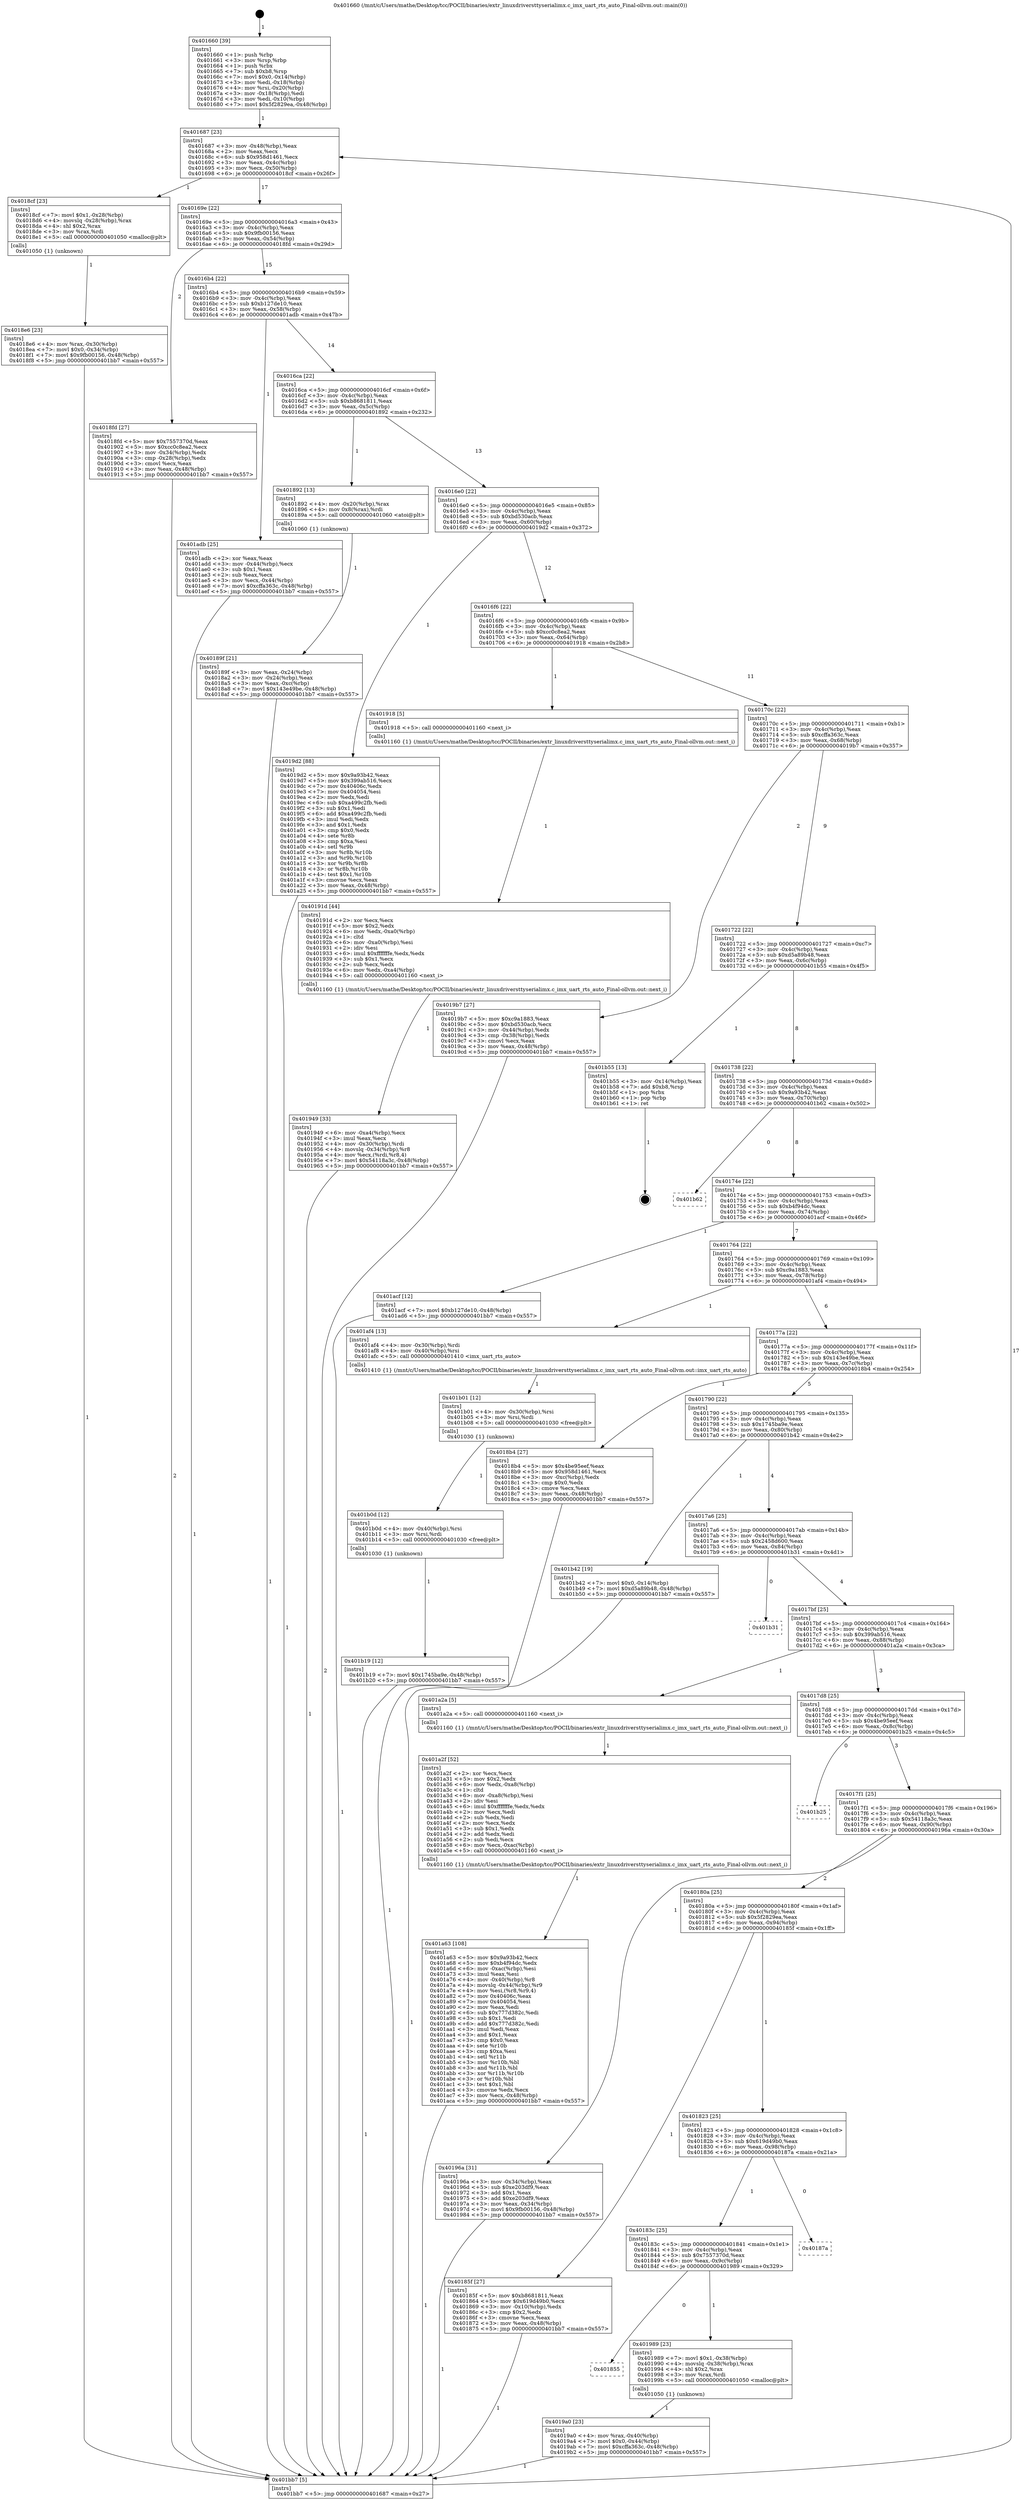 digraph "0x401660" {
  label = "0x401660 (/mnt/c/Users/mathe/Desktop/tcc/POCII/binaries/extr_linuxdriversttyserialimx.c_imx_uart_rts_auto_Final-ollvm.out::main(0))"
  labelloc = "t"
  node[shape=record]

  Entry [label="",width=0.3,height=0.3,shape=circle,fillcolor=black,style=filled]
  "0x401687" [label="{
     0x401687 [23]\l
     | [instrs]\l
     &nbsp;&nbsp;0x401687 \<+3\>: mov -0x48(%rbp),%eax\l
     &nbsp;&nbsp;0x40168a \<+2\>: mov %eax,%ecx\l
     &nbsp;&nbsp;0x40168c \<+6\>: sub $0x958d1461,%ecx\l
     &nbsp;&nbsp;0x401692 \<+3\>: mov %eax,-0x4c(%rbp)\l
     &nbsp;&nbsp;0x401695 \<+3\>: mov %ecx,-0x50(%rbp)\l
     &nbsp;&nbsp;0x401698 \<+6\>: je 00000000004018cf \<main+0x26f\>\l
  }"]
  "0x4018cf" [label="{
     0x4018cf [23]\l
     | [instrs]\l
     &nbsp;&nbsp;0x4018cf \<+7\>: movl $0x1,-0x28(%rbp)\l
     &nbsp;&nbsp;0x4018d6 \<+4\>: movslq -0x28(%rbp),%rax\l
     &nbsp;&nbsp;0x4018da \<+4\>: shl $0x2,%rax\l
     &nbsp;&nbsp;0x4018de \<+3\>: mov %rax,%rdi\l
     &nbsp;&nbsp;0x4018e1 \<+5\>: call 0000000000401050 \<malloc@plt\>\l
     | [calls]\l
     &nbsp;&nbsp;0x401050 \{1\} (unknown)\l
  }"]
  "0x40169e" [label="{
     0x40169e [22]\l
     | [instrs]\l
     &nbsp;&nbsp;0x40169e \<+5\>: jmp 00000000004016a3 \<main+0x43\>\l
     &nbsp;&nbsp;0x4016a3 \<+3\>: mov -0x4c(%rbp),%eax\l
     &nbsp;&nbsp;0x4016a6 \<+5\>: sub $0x9fb00156,%eax\l
     &nbsp;&nbsp;0x4016ab \<+3\>: mov %eax,-0x54(%rbp)\l
     &nbsp;&nbsp;0x4016ae \<+6\>: je 00000000004018fd \<main+0x29d\>\l
  }"]
  Exit [label="",width=0.3,height=0.3,shape=circle,fillcolor=black,style=filled,peripheries=2]
  "0x4018fd" [label="{
     0x4018fd [27]\l
     | [instrs]\l
     &nbsp;&nbsp;0x4018fd \<+5\>: mov $0x7557370d,%eax\l
     &nbsp;&nbsp;0x401902 \<+5\>: mov $0xcc0c8ea2,%ecx\l
     &nbsp;&nbsp;0x401907 \<+3\>: mov -0x34(%rbp),%edx\l
     &nbsp;&nbsp;0x40190a \<+3\>: cmp -0x28(%rbp),%edx\l
     &nbsp;&nbsp;0x40190d \<+3\>: cmovl %ecx,%eax\l
     &nbsp;&nbsp;0x401910 \<+3\>: mov %eax,-0x48(%rbp)\l
     &nbsp;&nbsp;0x401913 \<+5\>: jmp 0000000000401bb7 \<main+0x557\>\l
  }"]
  "0x4016b4" [label="{
     0x4016b4 [22]\l
     | [instrs]\l
     &nbsp;&nbsp;0x4016b4 \<+5\>: jmp 00000000004016b9 \<main+0x59\>\l
     &nbsp;&nbsp;0x4016b9 \<+3\>: mov -0x4c(%rbp),%eax\l
     &nbsp;&nbsp;0x4016bc \<+5\>: sub $0xb127de10,%eax\l
     &nbsp;&nbsp;0x4016c1 \<+3\>: mov %eax,-0x58(%rbp)\l
     &nbsp;&nbsp;0x4016c4 \<+6\>: je 0000000000401adb \<main+0x47b\>\l
  }"]
  "0x401b19" [label="{
     0x401b19 [12]\l
     | [instrs]\l
     &nbsp;&nbsp;0x401b19 \<+7\>: movl $0x1745ba9e,-0x48(%rbp)\l
     &nbsp;&nbsp;0x401b20 \<+5\>: jmp 0000000000401bb7 \<main+0x557\>\l
  }"]
  "0x401adb" [label="{
     0x401adb [25]\l
     | [instrs]\l
     &nbsp;&nbsp;0x401adb \<+2\>: xor %eax,%eax\l
     &nbsp;&nbsp;0x401add \<+3\>: mov -0x44(%rbp),%ecx\l
     &nbsp;&nbsp;0x401ae0 \<+3\>: sub $0x1,%eax\l
     &nbsp;&nbsp;0x401ae3 \<+2\>: sub %eax,%ecx\l
     &nbsp;&nbsp;0x401ae5 \<+3\>: mov %ecx,-0x44(%rbp)\l
     &nbsp;&nbsp;0x401ae8 \<+7\>: movl $0xcffa363c,-0x48(%rbp)\l
     &nbsp;&nbsp;0x401aef \<+5\>: jmp 0000000000401bb7 \<main+0x557\>\l
  }"]
  "0x4016ca" [label="{
     0x4016ca [22]\l
     | [instrs]\l
     &nbsp;&nbsp;0x4016ca \<+5\>: jmp 00000000004016cf \<main+0x6f\>\l
     &nbsp;&nbsp;0x4016cf \<+3\>: mov -0x4c(%rbp),%eax\l
     &nbsp;&nbsp;0x4016d2 \<+5\>: sub $0xb8681811,%eax\l
     &nbsp;&nbsp;0x4016d7 \<+3\>: mov %eax,-0x5c(%rbp)\l
     &nbsp;&nbsp;0x4016da \<+6\>: je 0000000000401892 \<main+0x232\>\l
  }"]
  "0x401b0d" [label="{
     0x401b0d [12]\l
     | [instrs]\l
     &nbsp;&nbsp;0x401b0d \<+4\>: mov -0x40(%rbp),%rsi\l
     &nbsp;&nbsp;0x401b11 \<+3\>: mov %rsi,%rdi\l
     &nbsp;&nbsp;0x401b14 \<+5\>: call 0000000000401030 \<free@plt\>\l
     | [calls]\l
     &nbsp;&nbsp;0x401030 \{1\} (unknown)\l
  }"]
  "0x401892" [label="{
     0x401892 [13]\l
     | [instrs]\l
     &nbsp;&nbsp;0x401892 \<+4\>: mov -0x20(%rbp),%rax\l
     &nbsp;&nbsp;0x401896 \<+4\>: mov 0x8(%rax),%rdi\l
     &nbsp;&nbsp;0x40189a \<+5\>: call 0000000000401060 \<atoi@plt\>\l
     | [calls]\l
     &nbsp;&nbsp;0x401060 \{1\} (unknown)\l
  }"]
  "0x4016e0" [label="{
     0x4016e0 [22]\l
     | [instrs]\l
     &nbsp;&nbsp;0x4016e0 \<+5\>: jmp 00000000004016e5 \<main+0x85\>\l
     &nbsp;&nbsp;0x4016e5 \<+3\>: mov -0x4c(%rbp),%eax\l
     &nbsp;&nbsp;0x4016e8 \<+5\>: sub $0xbd530acb,%eax\l
     &nbsp;&nbsp;0x4016ed \<+3\>: mov %eax,-0x60(%rbp)\l
     &nbsp;&nbsp;0x4016f0 \<+6\>: je 00000000004019d2 \<main+0x372\>\l
  }"]
  "0x401b01" [label="{
     0x401b01 [12]\l
     | [instrs]\l
     &nbsp;&nbsp;0x401b01 \<+4\>: mov -0x30(%rbp),%rsi\l
     &nbsp;&nbsp;0x401b05 \<+3\>: mov %rsi,%rdi\l
     &nbsp;&nbsp;0x401b08 \<+5\>: call 0000000000401030 \<free@plt\>\l
     | [calls]\l
     &nbsp;&nbsp;0x401030 \{1\} (unknown)\l
  }"]
  "0x4019d2" [label="{
     0x4019d2 [88]\l
     | [instrs]\l
     &nbsp;&nbsp;0x4019d2 \<+5\>: mov $0x9a93b42,%eax\l
     &nbsp;&nbsp;0x4019d7 \<+5\>: mov $0x399ab516,%ecx\l
     &nbsp;&nbsp;0x4019dc \<+7\>: mov 0x40406c,%edx\l
     &nbsp;&nbsp;0x4019e3 \<+7\>: mov 0x404054,%esi\l
     &nbsp;&nbsp;0x4019ea \<+2\>: mov %edx,%edi\l
     &nbsp;&nbsp;0x4019ec \<+6\>: sub $0xa499c2fb,%edi\l
     &nbsp;&nbsp;0x4019f2 \<+3\>: sub $0x1,%edi\l
     &nbsp;&nbsp;0x4019f5 \<+6\>: add $0xa499c2fb,%edi\l
     &nbsp;&nbsp;0x4019fb \<+3\>: imul %edi,%edx\l
     &nbsp;&nbsp;0x4019fe \<+3\>: and $0x1,%edx\l
     &nbsp;&nbsp;0x401a01 \<+3\>: cmp $0x0,%edx\l
     &nbsp;&nbsp;0x401a04 \<+4\>: sete %r8b\l
     &nbsp;&nbsp;0x401a08 \<+3\>: cmp $0xa,%esi\l
     &nbsp;&nbsp;0x401a0b \<+4\>: setl %r9b\l
     &nbsp;&nbsp;0x401a0f \<+3\>: mov %r8b,%r10b\l
     &nbsp;&nbsp;0x401a12 \<+3\>: and %r9b,%r10b\l
     &nbsp;&nbsp;0x401a15 \<+3\>: xor %r9b,%r8b\l
     &nbsp;&nbsp;0x401a18 \<+3\>: or %r8b,%r10b\l
     &nbsp;&nbsp;0x401a1b \<+4\>: test $0x1,%r10b\l
     &nbsp;&nbsp;0x401a1f \<+3\>: cmovne %ecx,%eax\l
     &nbsp;&nbsp;0x401a22 \<+3\>: mov %eax,-0x48(%rbp)\l
     &nbsp;&nbsp;0x401a25 \<+5\>: jmp 0000000000401bb7 \<main+0x557\>\l
  }"]
  "0x4016f6" [label="{
     0x4016f6 [22]\l
     | [instrs]\l
     &nbsp;&nbsp;0x4016f6 \<+5\>: jmp 00000000004016fb \<main+0x9b\>\l
     &nbsp;&nbsp;0x4016fb \<+3\>: mov -0x4c(%rbp),%eax\l
     &nbsp;&nbsp;0x4016fe \<+5\>: sub $0xcc0c8ea2,%eax\l
     &nbsp;&nbsp;0x401703 \<+3\>: mov %eax,-0x64(%rbp)\l
     &nbsp;&nbsp;0x401706 \<+6\>: je 0000000000401918 \<main+0x2b8\>\l
  }"]
  "0x401a63" [label="{
     0x401a63 [108]\l
     | [instrs]\l
     &nbsp;&nbsp;0x401a63 \<+5\>: mov $0x9a93b42,%ecx\l
     &nbsp;&nbsp;0x401a68 \<+5\>: mov $0xb4f94dc,%edx\l
     &nbsp;&nbsp;0x401a6d \<+6\>: mov -0xac(%rbp),%esi\l
     &nbsp;&nbsp;0x401a73 \<+3\>: imul %eax,%esi\l
     &nbsp;&nbsp;0x401a76 \<+4\>: mov -0x40(%rbp),%r8\l
     &nbsp;&nbsp;0x401a7a \<+4\>: movslq -0x44(%rbp),%r9\l
     &nbsp;&nbsp;0x401a7e \<+4\>: mov %esi,(%r8,%r9,4)\l
     &nbsp;&nbsp;0x401a82 \<+7\>: mov 0x40406c,%eax\l
     &nbsp;&nbsp;0x401a89 \<+7\>: mov 0x404054,%esi\l
     &nbsp;&nbsp;0x401a90 \<+2\>: mov %eax,%edi\l
     &nbsp;&nbsp;0x401a92 \<+6\>: sub $0x777d382c,%edi\l
     &nbsp;&nbsp;0x401a98 \<+3\>: sub $0x1,%edi\l
     &nbsp;&nbsp;0x401a9b \<+6\>: add $0x777d382c,%edi\l
     &nbsp;&nbsp;0x401aa1 \<+3\>: imul %edi,%eax\l
     &nbsp;&nbsp;0x401aa4 \<+3\>: and $0x1,%eax\l
     &nbsp;&nbsp;0x401aa7 \<+3\>: cmp $0x0,%eax\l
     &nbsp;&nbsp;0x401aaa \<+4\>: sete %r10b\l
     &nbsp;&nbsp;0x401aae \<+3\>: cmp $0xa,%esi\l
     &nbsp;&nbsp;0x401ab1 \<+4\>: setl %r11b\l
     &nbsp;&nbsp;0x401ab5 \<+3\>: mov %r10b,%bl\l
     &nbsp;&nbsp;0x401ab8 \<+3\>: and %r11b,%bl\l
     &nbsp;&nbsp;0x401abb \<+3\>: xor %r11b,%r10b\l
     &nbsp;&nbsp;0x401abe \<+3\>: or %r10b,%bl\l
     &nbsp;&nbsp;0x401ac1 \<+3\>: test $0x1,%bl\l
     &nbsp;&nbsp;0x401ac4 \<+3\>: cmovne %edx,%ecx\l
     &nbsp;&nbsp;0x401ac7 \<+3\>: mov %ecx,-0x48(%rbp)\l
     &nbsp;&nbsp;0x401aca \<+5\>: jmp 0000000000401bb7 \<main+0x557\>\l
  }"]
  "0x401918" [label="{
     0x401918 [5]\l
     | [instrs]\l
     &nbsp;&nbsp;0x401918 \<+5\>: call 0000000000401160 \<next_i\>\l
     | [calls]\l
     &nbsp;&nbsp;0x401160 \{1\} (/mnt/c/Users/mathe/Desktop/tcc/POCII/binaries/extr_linuxdriversttyserialimx.c_imx_uart_rts_auto_Final-ollvm.out::next_i)\l
  }"]
  "0x40170c" [label="{
     0x40170c [22]\l
     | [instrs]\l
     &nbsp;&nbsp;0x40170c \<+5\>: jmp 0000000000401711 \<main+0xb1\>\l
     &nbsp;&nbsp;0x401711 \<+3\>: mov -0x4c(%rbp),%eax\l
     &nbsp;&nbsp;0x401714 \<+5\>: sub $0xcffa363c,%eax\l
     &nbsp;&nbsp;0x401719 \<+3\>: mov %eax,-0x68(%rbp)\l
     &nbsp;&nbsp;0x40171c \<+6\>: je 00000000004019b7 \<main+0x357\>\l
  }"]
  "0x401a2f" [label="{
     0x401a2f [52]\l
     | [instrs]\l
     &nbsp;&nbsp;0x401a2f \<+2\>: xor %ecx,%ecx\l
     &nbsp;&nbsp;0x401a31 \<+5\>: mov $0x2,%edx\l
     &nbsp;&nbsp;0x401a36 \<+6\>: mov %edx,-0xa8(%rbp)\l
     &nbsp;&nbsp;0x401a3c \<+1\>: cltd\l
     &nbsp;&nbsp;0x401a3d \<+6\>: mov -0xa8(%rbp),%esi\l
     &nbsp;&nbsp;0x401a43 \<+2\>: idiv %esi\l
     &nbsp;&nbsp;0x401a45 \<+6\>: imul $0xfffffffe,%edx,%edx\l
     &nbsp;&nbsp;0x401a4b \<+2\>: mov %ecx,%edi\l
     &nbsp;&nbsp;0x401a4d \<+2\>: sub %edx,%edi\l
     &nbsp;&nbsp;0x401a4f \<+2\>: mov %ecx,%edx\l
     &nbsp;&nbsp;0x401a51 \<+3\>: sub $0x1,%edx\l
     &nbsp;&nbsp;0x401a54 \<+2\>: add %edx,%edi\l
     &nbsp;&nbsp;0x401a56 \<+2\>: sub %edi,%ecx\l
     &nbsp;&nbsp;0x401a58 \<+6\>: mov %ecx,-0xac(%rbp)\l
     &nbsp;&nbsp;0x401a5e \<+5\>: call 0000000000401160 \<next_i\>\l
     | [calls]\l
     &nbsp;&nbsp;0x401160 \{1\} (/mnt/c/Users/mathe/Desktop/tcc/POCII/binaries/extr_linuxdriversttyserialimx.c_imx_uart_rts_auto_Final-ollvm.out::next_i)\l
  }"]
  "0x4019b7" [label="{
     0x4019b7 [27]\l
     | [instrs]\l
     &nbsp;&nbsp;0x4019b7 \<+5\>: mov $0xc9a1883,%eax\l
     &nbsp;&nbsp;0x4019bc \<+5\>: mov $0xbd530acb,%ecx\l
     &nbsp;&nbsp;0x4019c1 \<+3\>: mov -0x44(%rbp),%edx\l
     &nbsp;&nbsp;0x4019c4 \<+3\>: cmp -0x38(%rbp),%edx\l
     &nbsp;&nbsp;0x4019c7 \<+3\>: cmovl %ecx,%eax\l
     &nbsp;&nbsp;0x4019ca \<+3\>: mov %eax,-0x48(%rbp)\l
     &nbsp;&nbsp;0x4019cd \<+5\>: jmp 0000000000401bb7 \<main+0x557\>\l
  }"]
  "0x401722" [label="{
     0x401722 [22]\l
     | [instrs]\l
     &nbsp;&nbsp;0x401722 \<+5\>: jmp 0000000000401727 \<main+0xc7\>\l
     &nbsp;&nbsp;0x401727 \<+3\>: mov -0x4c(%rbp),%eax\l
     &nbsp;&nbsp;0x40172a \<+5\>: sub $0xd5a89b48,%eax\l
     &nbsp;&nbsp;0x40172f \<+3\>: mov %eax,-0x6c(%rbp)\l
     &nbsp;&nbsp;0x401732 \<+6\>: je 0000000000401b55 \<main+0x4f5\>\l
  }"]
  "0x4019a0" [label="{
     0x4019a0 [23]\l
     | [instrs]\l
     &nbsp;&nbsp;0x4019a0 \<+4\>: mov %rax,-0x40(%rbp)\l
     &nbsp;&nbsp;0x4019a4 \<+7\>: movl $0x0,-0x44(%rbp)\l
     &nbsp;&nbsp;0x4019ab \<+7\>: movl $0xcffa363c,-0x48(%rbp)\l
     &nbsp;&nbsp;0x4019b2 \<+5\>: jmp 0000000000401bb7 \<main+0x557\>\l
  }"]
  "0x401b55" [label="{
     0x401b55 [13]\l
     | [instrs]\l
     &nbsp;&nbsp;0x401b55 \<+3\>: mov -0x14(%rbp),%eax\l
     &nbsp;&nbsp;0x401b58 \<+7\>: add $0xb8,%rsp\l
     &nbsp;&nbsp;0x401b5f \<+1\>: pop %rbx\l
     &nbsp;&nbsp;0x401b60 \<+1\>: pop %rbp\l
     &nbsp;&nbsp;0x401b61 \<+1\>: ret\l
  }"]
  "0x401738" [label="{
     0x401738 [22]\l
     | [instrs]\l
     &nbsp;&nbsp;0x401738 \<+5\>: jmp 000000000040173d \<main+0xdd\>\l
     &nbsp;&nbsp;0x40173d \<+3\>: mov -0x4c(%rbp),%eax\l
     &nbsp;&nbsp;0x401740 \<+5\>: sub $0x9a93b42,%eax\l
     &nbsp;&nbsp;0x401745 \<+3\>: mov %eax,-0x70(%rbp)\l
     &nbsp;&nbsp;0x401748 \<+6\>: je 0000000000401b62 \<main+0x502\>\l
  }"]
  "0x401855" [label="{
     0x401855\l
  }", style=dashed]
  "0x401b62" [label="{
     0x401b62\l
  }", style=dashed]
  "0x40174e" [label="{
     0x40174e [22]\l
     | [instrs]\l
     &nbsp;&nbsp;0x40174e \<+5\>: jmp 0000000000401753 \<main+0xf3\>\l
     &nbsp;&nbsp;0x401753 \<+3\>: mov -0x4c(%rbp),%eax\l
     &nbsp;&nbsp;0x401756 \<+5\>: sub $0xb4f94dc,%eax\l
     &nbsp;&nbsp;0x40175b \<+3\>: mov %eax,-0x74(%rbp)\l
     &nbsp;&nbsp;0x40175e \<+6\>: je 0000000000401acf \<main+0x46f\>\l
  }"]
  "0x401989" [label="{
     0x401989 [23]\l
     | [instrs]\l
     &nbsp;&nbsp;0x401989 \<+7\>: movl $0x1,-0x38(%rbp)\l
     &nbsp;&nbsp;0x401990 \<+4\>: movslq -0x38(%rbp),%rax\l
     &nbsp;&nbsp;0x401994 \<+4\>: shl $0x2,%rax\l
     &nbsp;&nbsp;0x401998 \<+3\>: mov %rax,%rdi\l
     &nbsp;&nbsp;0x40199b \<+5\>: call 0000000000401050 \<malloc@plt\>\l
     | [calls]\l
     &nbsp;&nbsp;0x401050 \{1\} (unknown)\l
  }"]
  "0x401acf" [label="{
     0x401acf [12]\l
     | [instrs]\l
     &nbsp;&nbsp;0x401acf \<+7\>: movl $0xb127de10,-0x48(%rbp)\l
     &nbsp;&nbsp;0x401ad6 \<+5\>: jmp 0000000000401bb7 \<main+0x557\>\l
  }"]
  "0x401764" [label="{
     0x401764 [22]\l
     | [instrs]\l
     &nbsp;&nbsp;0x401764 \<+5\>: jmp 0000000000401769 \<main+0x109\>\l
     &nbsp;&nbsp;0x401769 \<+3\>: mov -0x4c(%rbp),%eax\l
     &nbsp;&nbsp;0x40176c \<+5\>: sub $0xc9a1883,%eax\l
     &nbsp;&nbsp;0x401771 \<+3\>: mov %eax,-0x78(%rbp)\l
     &nbsp;&nbsp;0x401774 \<+6\>: je 0000000000401af4 \<main+0x494\>\l
  }"]
  "0x40183c" [label="{
     0x40183c [25]\l
     | [instrs]\l
     &nbsp;&nbsp;0x40183c \<+5\>: jmp 0000000000401841 \<main+0x1e1\>\l
     &nbsp;&nbsp;0x401841 \<+3\>: mov -0x4c(%rbp),%eax\l
     &nbsp;&nbsp;0x401844 \<+5\>: sub $0x7557370d,%eax\l
     &nbsp;&nbsp;0x401849 \<+6\>: mov %eax,-0x9c(%rbp)\l
     &nbsp;&nbsp;0x40184f \<+6\>: je 0000000000401989 \<main+0x329\>\l
  }"]
  "0x401af4" [label="{
     0x401af4 [13]\l
     | [instrs]\l
     &nbsp;&nbsp;0x401af4 \<+4\>: mov -0x30(%rbp),%rdi\l
     &nbsp;&nbsp;0x401af8 \<+4\>: mov -0x40(%rbp),%rsi\l
     &nbsp;&nbsp;0x401afc \<+5\>: call 0000000000401410 \<imx_uart_rts_auto\>\l
     | [calls]\l
     &nbsp;&nbsp;0x401410 \{1\} (/mnt/c/Users/mathe/Desktop/tcc/POCII/binaries/extr_linuxdriversttyserialimx.c_imx_uart_rts_auto_Final-ollvm.out::imx_uart_rts_auto)\l
  }"]
  "0x40177a" [label="{
     0x40177a [22]\l
     | [instrs]\l
     &nbsp;&nbsp;0x40177a \<+5\>: jmp 000000000040177f \<main+0x11f\>\l
     &nbsp;&nbsp;0x40177f \<+3\>: mov -0x4c(%rbp),%eax\l
     &nbsp;&nbsp;0x401782 \<+5\>: sub $0x143e49be,%eax\l
     &nbsp;&nbsp;0x401787 \<+3\>: mov %eax,-0x7c(%rbp)\l
     &nbsp;&nbsp;0x40178a \<+6\>: je 00000000004018b4 \<main+0x254\>\l
  }"]
  "0x40187a" [label="{
     0x40187a\l
  }", style=dashed]
  "0x4018b4" [label="{
     0x4018b4 [27]\l
     | [instrs]\l
     &nbsp;&nbsp;0x4018b4 \<+5\>: mov $0x4be95eef,%eax\l
     &nbsp;&nbsp;0x4018b9 \<+5\>: mov $0x958d1461,%ecx\l
     &nbsp;&nbsp;0x4018be \<+3\>: mov -0xc(%rbp),%edx\l
     &nbsp;&nbsp;0x4018c1 \<+3\>: cmp $0x0,%edx\l
     &nbsp;&nbsp;0x4018c4 \<+3\>: cmove %ecx,%eax\l
     &nbsp;&nbsp;0x4018c7 \<+3\>: mov %eax,-0x48(%rbp)\l
     &nbsp;&nbsp;0x4018ca \<+5\>: jmp 0000000000401bb7 \<main+0x557\>\l
  }"]
  "0x401790" [label="{
     0x401790 [22]\l
     | [instrs]\l
     &nbsp;&nbsp;0x401790 \<+5\>: jmp 0000000000401795 \<main+0x135\>\l
     &nbsp;&nbsp;0x401795 \<+3\>: mov -0x4c(%rbp),%eax\l
     &nbsp;&nbsp;0x401798 \<+5\>: sub $0x1745ba9e,%eax\l
     &nbsp;&nbsp;0x40179d \<+3\>: mov %eax,-0x80(%rbp)\l
     &nbsp;&nbsp;0x4017a0 \<+6\>: je 0000000000401b42 \<main+0x4e2\>\l
  }"]
  "0x401949" [label="{
     0x401949 [33]\l
     | [instrs]\l
     &nbsp;&nbsp;0x401949 \<+6\>: mov -0xa4(%rbp),%ecx\l
     &nbsp;&nbsp;0x40194f \<+3\>: imul %eax,%ecx\l
     &nbsp;&nbsp;0x401952 \<+4\>: mov -0x30(%rbp),%rdi\l
     &nbsp;&nbsp;0x401956 \<+4\>: movslq -0x34(%rbp),%r8\l
     &nbsp;&nbsp;0x40195a \<+4\>: mov %ecx,(%rdi,%r8,4)\l
     &nbsp;&nbsp;0x40195e \<+7\>: movl $0x54118a3c,-0x48(%rbp)\l
     &nbsp;&nbsp;0x401965 \<+5\>: jmp 0000000000401bb7 \<main+0x557\>\l
  }"]
  "0x401b42" [label="{
     0x401b42 [19]\l
     | [instrs]\l
     &nbsp;&nbsp;0x401b42 \<+7\>: movl $0x0,-0x14(%rbp)\l
     &nbsp;&nbsp;0x401b49 \<+7\>: movl $0xd5a89b48,-0x48(%rbp)\l
     &nbsp;&nbsp;0x401b50 \<+5\>: jmp 0000000000401bb7 \<main+0x557\>\l
  }"]
  "0x4017a6" [label="{
     0x4017a6 [25]\l
     | [instrs]\l
     &nbsp;&nbsp;0x4017a6 \<+5\>: jmp 00000000004017ab \<main+0x14b\>\l
     &nbsp;&nbsp;0x4017ab \<+3\>: mov -0x4c(%rbp),%eax\l
     &nbsp;&nbsp;0x4017ae \<+5\>: sub $0x2458d600,%eax\l
     &nbsp;&nbsp;0x4017b3 \<+6\>: mov %eax,-0x84(%rbp)\l
     &nbsp;&nbsp;0x4017b9 \<+6\>: je 0000000000401b31 \<main+0x4d1\>\l
  }"]
  "0x40191d" [label="{
     0x40191d [44]\l
     | [instrs]\l
     &nbsp;&nbsp;0x40191d \<+2\>: xor %ecx,%ecx\l
     &nbsp;&nbsp;0x40191f \<+5\>: mov $0x2,%edx\l
     &nbsp;&nbsp;0x401924 \<+6\>: mov %edx,-0xa0(%rbp)\l
     &nbsp;&nbsp;0x40192a \<+1\>: cltd\l
     &nbsp;&nbsp;0x40192b \<+6\>: mov -0xa0(%rbp),%esi\l
     &nbsp;&nbsp;0x401931 \<+2\>: idiv %esi\l
     &nbsp;&nbsp;0x401933 \<+6\>: imul $0xfffffffe,%edx,%edx\l
     &nbsp;&nbsp;0x401939 \<+3\>: sub $0x1,%ecx\l
     &nbsp;&nbsp;0x40193c \<+2\>: sub %ecx,%edx\l
     &nbsp;&nbsp;0x40193e \<+6\>: mov %edx,-0xa4(%rbp)\l
     &nbsp;&nbsp;0x401944 \<+5\>: call 0000000000401160 \<next_i\>\l
     | [calls]\l
     &nbsp;&nbsp;0x401160 \{1\} (/mnt/c/Users/mathe/Desktop/tcc/POCII/binaries/extr_linuxdriversttyserialimx.c_imx_uart_rts_auto_Final-ollvm.out::next_i)\l
  }"]
  "0x401b31" [label="{
     0x401b31\l
  }", style=dashed]
  "0x4017bf" [label="{
     0x4017bf [25]\l
     | [instrs]\l
     &nbsp;&nbsp;0x4017bf \<+5\>: jmp 00000000004017c4 \<main+0x164\>\l
     &nbsp;&nbsp;0x4017c4 \<+3\>: mov -0x4c(%rbp),%eax\l
     &nbsp;&nbsp;0x4017c7 \<+5\>: sub $0x399ab516,%eax\l
     &nbsp;&nbsp;0x4017cc \<+6\>: mov %eax,-0x88(%rbp)\l
     &nbsp;&nbsp;0x4017d2 \<+6\>: je 0000000000401a2a \<main+0x3ca\>\l
  }"]
  "0x4018e6" [label="{
     0x4018e6 [23]\l
     | [instrs]\l
     &nbsp;&nbsp;0x4018e6 \<+4\>: mov %rax,-0x30(%rbp)\l
     &nbsp;&nbsp;0x4018ea \<+7\>: movl $0x0,-0x34(%rbp)\l
     &nbsp;&nbsp;0x4018f1 \<+7\>: movl $0x9fb00156,-0x48(%rbp)\l
     &nbsp;&nbsp;0x4018f8 \<+5\>: jmp 0000000000401bb7 \<main+0x557\>\l
  }"]
  "0x401a2a" [label="{
     0x401a2a [5]\l
     | [instrs]\l
     &nbsp;&nbsp;0x401a2a \<+5\>: call 0000000000401160 \<next_i\>\l
     | [calls]\l
     &nbsp;&nbsp;0x401160 \{1\} (/mnt/c/Users/mathe/Desktop/tcc/POCII/binaries/extr_linuxdriversttyserialimx.c_imx_uart_rts_auto_Final-ollvm.out::next_i)\l
  }"]
  "0x4017d8" [label="{
     0x4017d8 [25]\l
     | [instrs]\l
     &nbsp;&nbsp;0x4017d8 \<+5\>: jmp 00000000004017dd \<main+0x17d\>\l
     &nbsp;&nbsp;0x4017dd \<+3\>: mov -0x4c(%rbp),%eax\l
     &nbsp;&nbsp;0x4017e0 \<+5\>: sub $0x4be95eef,%eax\l
     &nbsp;&nbsp;0x4017e5 \<+6\>: mov %eax,-0x8c(%rbp)\l
     &nbsp;&nbsp;0x4017eb \<+6\>: je 0000000000401b25 \<main+0x4c5\>\l
  }"]
  "0x40189f" [label="{
     0x40189f [21]\l
     | [instrs]\l
     &nbsp;&nbsp;0x40189f \<+3\>: mov %eax,-0x24(%rbp)\l
     &nbsp;&nbsp;0x4018a2 \<+3\>: mov -0x24(%rbp),%eax\l
     &nbsp;&nbsp;0x4018a5 \<+3\>: mov %eax,-0xc(%rbp)\l
     &nbsp;&nbsp;0x4018a8 \<+7\>: movl $0x143e49be,-0x48(%rbp)\l
     &nbsp;&nbsp;0x4018af \<+5\>: jmp 0000000000401bb7 \<main+0x557\>\l
  }"]
  "0x401b25" [label="{
     0x401b25\l
  }", style=dashed]
  "0x4017f1" [label="{
     0x4017f1 [25]\l
     | [instrs]\l
     &nbsp;&nbsp;0x4017f1 \<+5\>: jmp 00000000004017f6 \<main+0x196\>\l
     &nbsp;&nbsp;0x4017f6 \<+3\>: mov -0x4c(%rbp),%eax\l
     &nbsp;&nbsp;0x4017f9 \<+5\>: sub $0x54118a3c,%eax\l
     &nbsp;&nbsp;0x4017fe \<+6\>: mov %eax,-0x90(%rbp)\l
     &nbsp;&nbsp;0x401804 \<+6\>: je 000000000040196a \<main+0x30a\>\l
  }"]
  "0x401660" [label="{
     0x401660 [39]\l
     | [instrs]\l
     &nbsp;&nbsp;0x401660 \<+1\>: push %rbp\l
     &nbsp;&nbsp;0x401661 \<+3\>: mov %rsp,%rbp\l
     &nbsp;&nbsp;0x401664 \<+1\>: push %rbx\l
     &nbsp;&nbsp;0x401665 \<+7\>: sub $0xb8,%rsp\l
     &nbsp;&nbsp;0x40166c \<+7\>: movl $0x0,-0x14(%rbp)\l
     &nbsp;&nbsp;0x401673 \<+3\>: mov %edi,-0x18(%rbp)\l
     &nbsp;&nbsp;0x401676 \<+4\>: mov %rsi,-0x20(%rbp)\l
     &nbsp;&nbsp;0x40167a \<+3\>: mov -0x18(%rbp),%edi\l
     &nbsp;&nbsp;0x40167d \<+3\>: mov %edi,-0x10(%rbp)\l
     &nbsp;&nbsp;0x401680 \<+7\>: movl $0x5f2829ea,-0x48(%rbp)\l
  }"]
  "0x40196a" [label="{
     0x40196a [31]\l
     | [instrs]\l
     &nbsp;&nbsp;0x40196a \<+3\>: mov -0x34(%rbp),%eax\l
     &nbsp;&nbsp;0x40196d \<+5\>: sub $0xe203df9,%eax\l
     &nbsp;&nbsp;0x401972 \<+3\>: add $0x1,%eax\l
     &nbsp;&nbsp;0x401975 \<+5\>: add $0xe203df9,%eax\l
     &nbsp;&nbsp;0x40197a \<+3\>: mov %eax,-0x34(%rbp)\l
     &nbsp;&nbsp;0x40197d \<+7\>: movl $0x9fb00156,-0x48(%rbp)\l
     &nbsp;&nbsp;0x401984 \<+5\>: jmp 0000000000401bb7 \<main+0x557\>\l
  }"]
  "0x40180a" [label="{
     0x40180a [25]\l
     | [instrs]\l
     &nbsp;&nbsp;0x40180a \<+5\>: jmp 000000000040180f \<main+0x1af\>\l
     &nbsp;&nbsp;0x40180f \<+3\>: mov -0x4c(%rbp),%eax\l
     &nbsp;&nbsp;0x401812 \<+5\>: sub $0x5f2829ea,%eax\l
     &nbsp;&nbsp;0x401817 \<+6\>: mov %eax,-0x94(%rbp)\l
     &nbsp;&nbsp;0x40181d \<+6\>: je 000000000040185f \<main+0x1ff\>\l
  }"]
  "0x401bb7" [label="{
     0x401bb7 [5]\l
     | [instrs]\l
     &nbsp;&nbsp;0x401bb7 \<+5\>: jmp 0000000000401687 \<main+0x27\>\l
  }"]
  "0x40185f" [label="{
     0x40185f [27]\l
     | [instrs]\l
     &nbsp;&nbsp;0x40185f \<+5\>: mov $0xb8681811,%eax\l
     &nbsp;&nbsp;0x401864 \<+5\>: mov $0x619d49b0,%ecx\l
     &nbsp;&nbsp;0x401869 \<+3\>: mov -0x10(%rbp),%edx\l
     &nbsp;&nbsp;0x40186c \<+3\>: cmp $0x2,%edx\l
     &nbsp;&nbsp;0x40186f \<+3\>: cmovne %ecx,%eax\l
     &nbsp;&nbsp;0x401872 \<+3\>: mov %eax,-0x48(%rbp)\l
     &nbsp;&nbsp;0x401875 \<+5\>: jmp 0000000000401bb7 \<main+0x557\>\l
  }"]
  "0x401823" [label="{
     0x401823 [25]\l
     | [instrs]\l
     &nbsp;&nbsp;0x401823 \<+5\>: jmp 0000000000401828 \<main+0x1c8\>\l
     &nbsp;&nbsp;0x401828 \<+3\>: mov -0x4c(%rbp),%eax\l
     &nbsp;&nbsp;0x40182b \<+5\>: sub $0x619d49b0,%eax\l
     &nbsp;&nbsp;0x401830 \<+6\>: mov %eax,-0x98(%rbp)\l
     &nbsp;&nbsp;0x401836 \<+6\>: je 000000000040187a \<main+0x21a\>\l
  }"]
  Entry -> "0x401660" [label=" 1"]
  "0x401687" -> "0x4018cf" [label=" 1"]
  "0x401687" -> "0x40169e" [label=" 17"]
  "0x401b55" -> Exit [label=" 1"]
  "0x40169e" -> "0x4018fd" [label=" 2"]
  "0x40169e" -> "0x4016b4" [label=" 15"]
  "0x401b42" -> "0x401bb7" [label=" 1"]
  "0x4016b4" -> "0x401adb" [label=" 1"]
  "0x4016b4" -> "0x4016ca" [label=" 14"]
  "0x401b19" -> "0x401bb7" [label=" 1"]
  "0x4016ca" -> "0x401892" [label=" 1"]
  "0x4016ca" -> "0x4016e0" [label=" 13"]
  "0x401b0d" -> "0x401b19" [label=" 1"]
  "0x4016e0" -> "0x4019d2" [label=" 1"]
  "0x4016e0" -> "0x4016f6" [label=" 12"]
  "0x401b01" -> "0x401b0d" [label=" 1"]
  "0x4016f6" -> "0x401918" [label=" 1"]
  "0x4016f6" -> "0x40170c" [label=" 11"]
  "0x401af4" -> "0x401b01" [label=" 1"]
  "0x40170c" -> "0x4019b7" [label=" 2"]
  "0x40170c" -> "0x401722" [label=" 9"]
  "0x401adb" -> "0x401bb7" [label=" 1"]
  "0x401722" -> "0x401b55" [label=" 1"]
  "0x401722" -> "0x401738" [label=" 8"]
  "0x401acf" -> "0x401bb7" [label=" 1"]
  "0x401738" -> "0x401b62" [label=" 0"]
  "0x401738" -> "0x40174e" [label=" 8"]
  "0x401a63" -> "0x401bb7" [label=" 1"]
  "0x40174e" -> "0x401acf" [label=" 1"]
  "0x40174e" -> "0x401764" [label=" 7"]
  "0x401a2f" -> "0x401a63" [label=" 1"]
  "0x401764" -> "0x401af4" [label=" 1"]
  "0x401764" -> "0x40177a" [label=" 6"]
  "0x4019d2" -> "0x401bb7" [label=" 1"]
  "0x40177a" -> "0x4018b4" [label=" 1"]
  "0x40177a" -> "0x401790" [label=" 5"]
  "0x4019b7" -> "0x401bb7" [label=" 2"]
  "0x401790" -> "0x401b42" [label=" 1"]
  "0x401790" -> "0x4017a6" [label=" 4"]
  "0x401989" -> "0x4019a0" [label=" 1"]
  "0x4017a6" -> "0x401b31" [label=" 0"]
  "0x4017a6" -> "0x4017bf" [label=" 4"]
  "0x40183c" -> "0x401855" [label=" 0"]
  "0x4017bf" -> "0x401a2a" [label=" 1"]
  "0x4017bf" -> "0x4017d8" [label=" 3"]
  "0x40183c" -> "0x401989" [label=" 1"]
  "0x4017d8" -> "0x401b25" [label=" 0"]
  "0x4017d8" -> "0x4017f1" [label=" 3"]
  "0x401a2a" -> "0x401a2f" [label=" 1"]
  "0x4017f1" -> "0x40196a" [label=" 1"]
  "0x4017f1" -> "0x40180a" [label=" 2"]
  "0x401823" -> "0x40183c" [label=" 1"]
  "0x40180a" -> "0x40185f" [label=" 1"]
  "0x40180a" -> "0x401823" [label=" 1"]
  "0x40185f" -> "0x401bb7" [label=" 1"]
  "0x401660" -> "0x401687" [label=" 1"]
  "0x401bb7" -> "0x401687" [label=" 17"]
  "0x401892" -> "0x40189f" [label=" 1"]
  "0x40189f" -> "0x401bb7" [label=" 1"]
  "0x4018b4" -> "0x401bb7" [label=" 1"]
  "0x4018cf" -> "0x4018e6" [label=" 1"]
  "0x4018e6" -> "0x401bb7" [label=" 1"]
  "0x4018fd" -> "0x401bb7" [label=" 2"]
  "0x401918" -> "0x40191d" [label=" 1"]
  "0x40191d" -> "0x401949" [label=" 1"]
  "0x401949" -> "0x401bb7" [label=" 1"]
  "0x40196a" -> "0x401bb7" [label=" 1"]
  "0x4019a0" -> "0x401bb7" [label=" 1"]
  "0x401823" -> "0x40187a" [label=" 0"]
}
